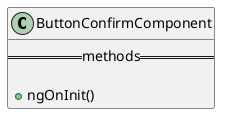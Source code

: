 @startuml ButtonConfirmComponent diagram
class ButtonConfirmComponent {
  ==methods==

  + ngOnInit()
}
@enduml
